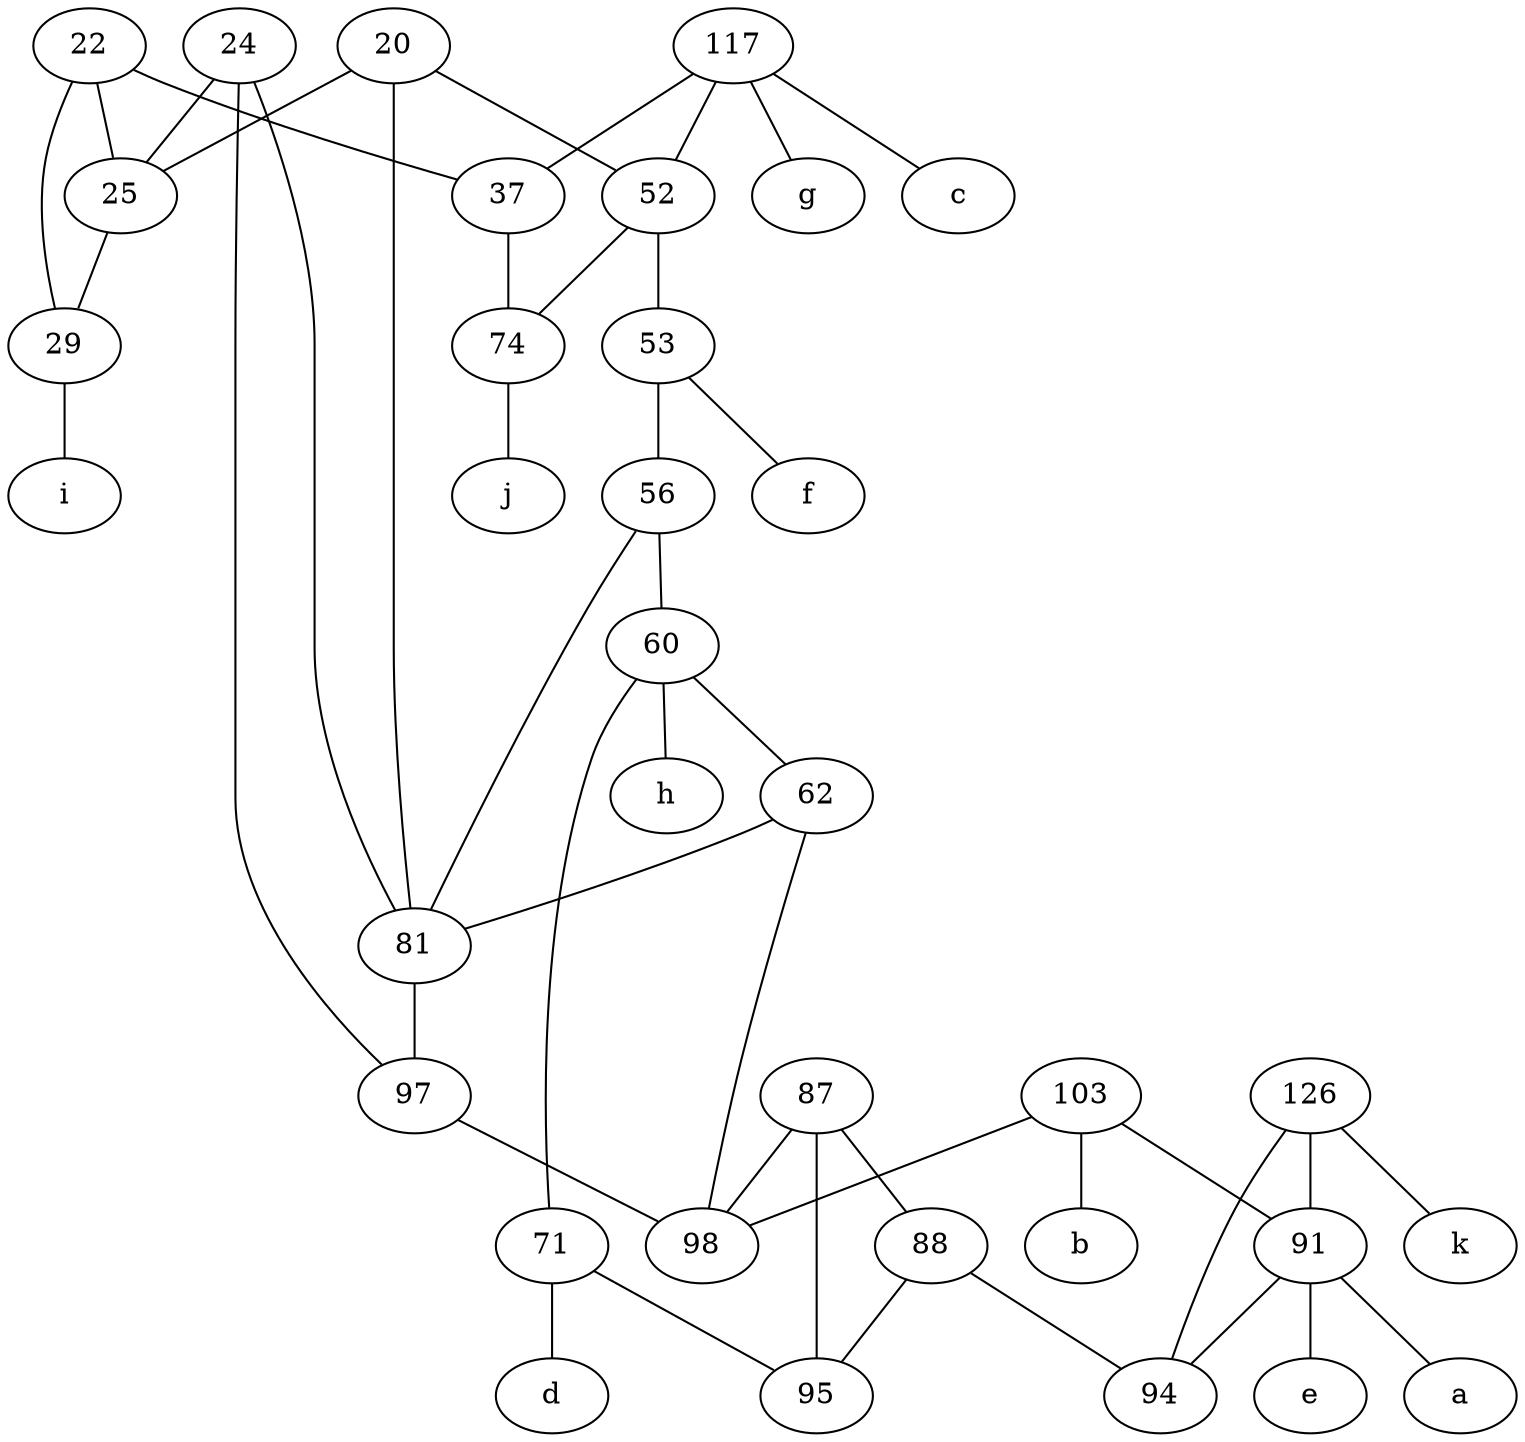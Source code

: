 graph {
	node [labelfontsize=50]
	20 [pos="15.2,76.68333!"]
	22 [pos="15.48333,73.83333!"]
	24 [pos="17.68333,75.91667!"]
	25 [pos="15.86667,74.5!"]
	e [pos="23.21667,72.68333!"]
	29 [pos="15.48333,73.83333!"]
	37 [pos="12.86667,74.88333!"]
	g [pos="8.88333,76.6!"]
	d [pos="24.58333,80.83333!"]
	i [pos="15.48333,73.83333!"]
	k [pos="25.35,74.63333!"]
	52 [pos="12.97623,77.60329!"]
	53 [pos="13.13333,78.13333!"]
	56 [pos="15.5,80.05!"]
	60 [pos="21.23333,81.63333!"]
	62 [pos="21.15,79.1!"]
	j [pos="11.25,75.76667!"]
	c [pos="9.48333,76.31667!"]
	71 [pos="23.16697,79.95006!"]
	74 [pos="11.25,75.76667!"]
	81 [pos="17.37528,78.47444!"]
	87 [pos="22.6,75.3!"]
	88 [pos="23.18333,75.76667!"]
	b [pos="21.7,72.96667!"]
	91 [pos="23.03333,72.61667!"]
	94 [pos="23.31667,75.06667!"]
	95 [pos="22.71792,75.8333!"]
	97 [pos="19.88333,75.33333!"]
	98 [pos="21.01667,75.56667!"]
	103 [pos="21.7,72.96667!"]
	h [pos="21.23333,81.63333!"]
	117 [pos="9.48333,76.31667!"]
	f [pos="13.13333,78.13333!"]
	126 [pos="25.35,74.63333!"]
	a [pos="23.03333,72.61667!"]
	22 -- 37
	56 -- 81
	91 -- 94
	117 -- 52
	103 -- b
	25 -- 29
	22 -- 29
	24 -- 81
	81 -- 97
	91 -- a
	24 -- 25
	71 -- d
	87 -- 95
	20 -- 52
	97 -- 98
	103 -- 98
	60 -- 71
	71 -- 95
	117 -- c
	91 -- e
	117 -- 37
	24 -- 97
	88 -- 95
	53 -- f
	117 -- g
	74 -- j
	56 -- 60
	62 -- 98
	87 -- 88
	37 -- 74
	126 -- 94
	87 -- 98
	20 -- 81
	60 -- h
	103 -- 91
	52 -- 74
	20 -- 25
	52 -- 53
	88 -- 94
	126 -- k
	60 -- 62
	62 -- 81
	22 -- 25
	126 -- 91
	29 -- i
	53 -- 56
}
